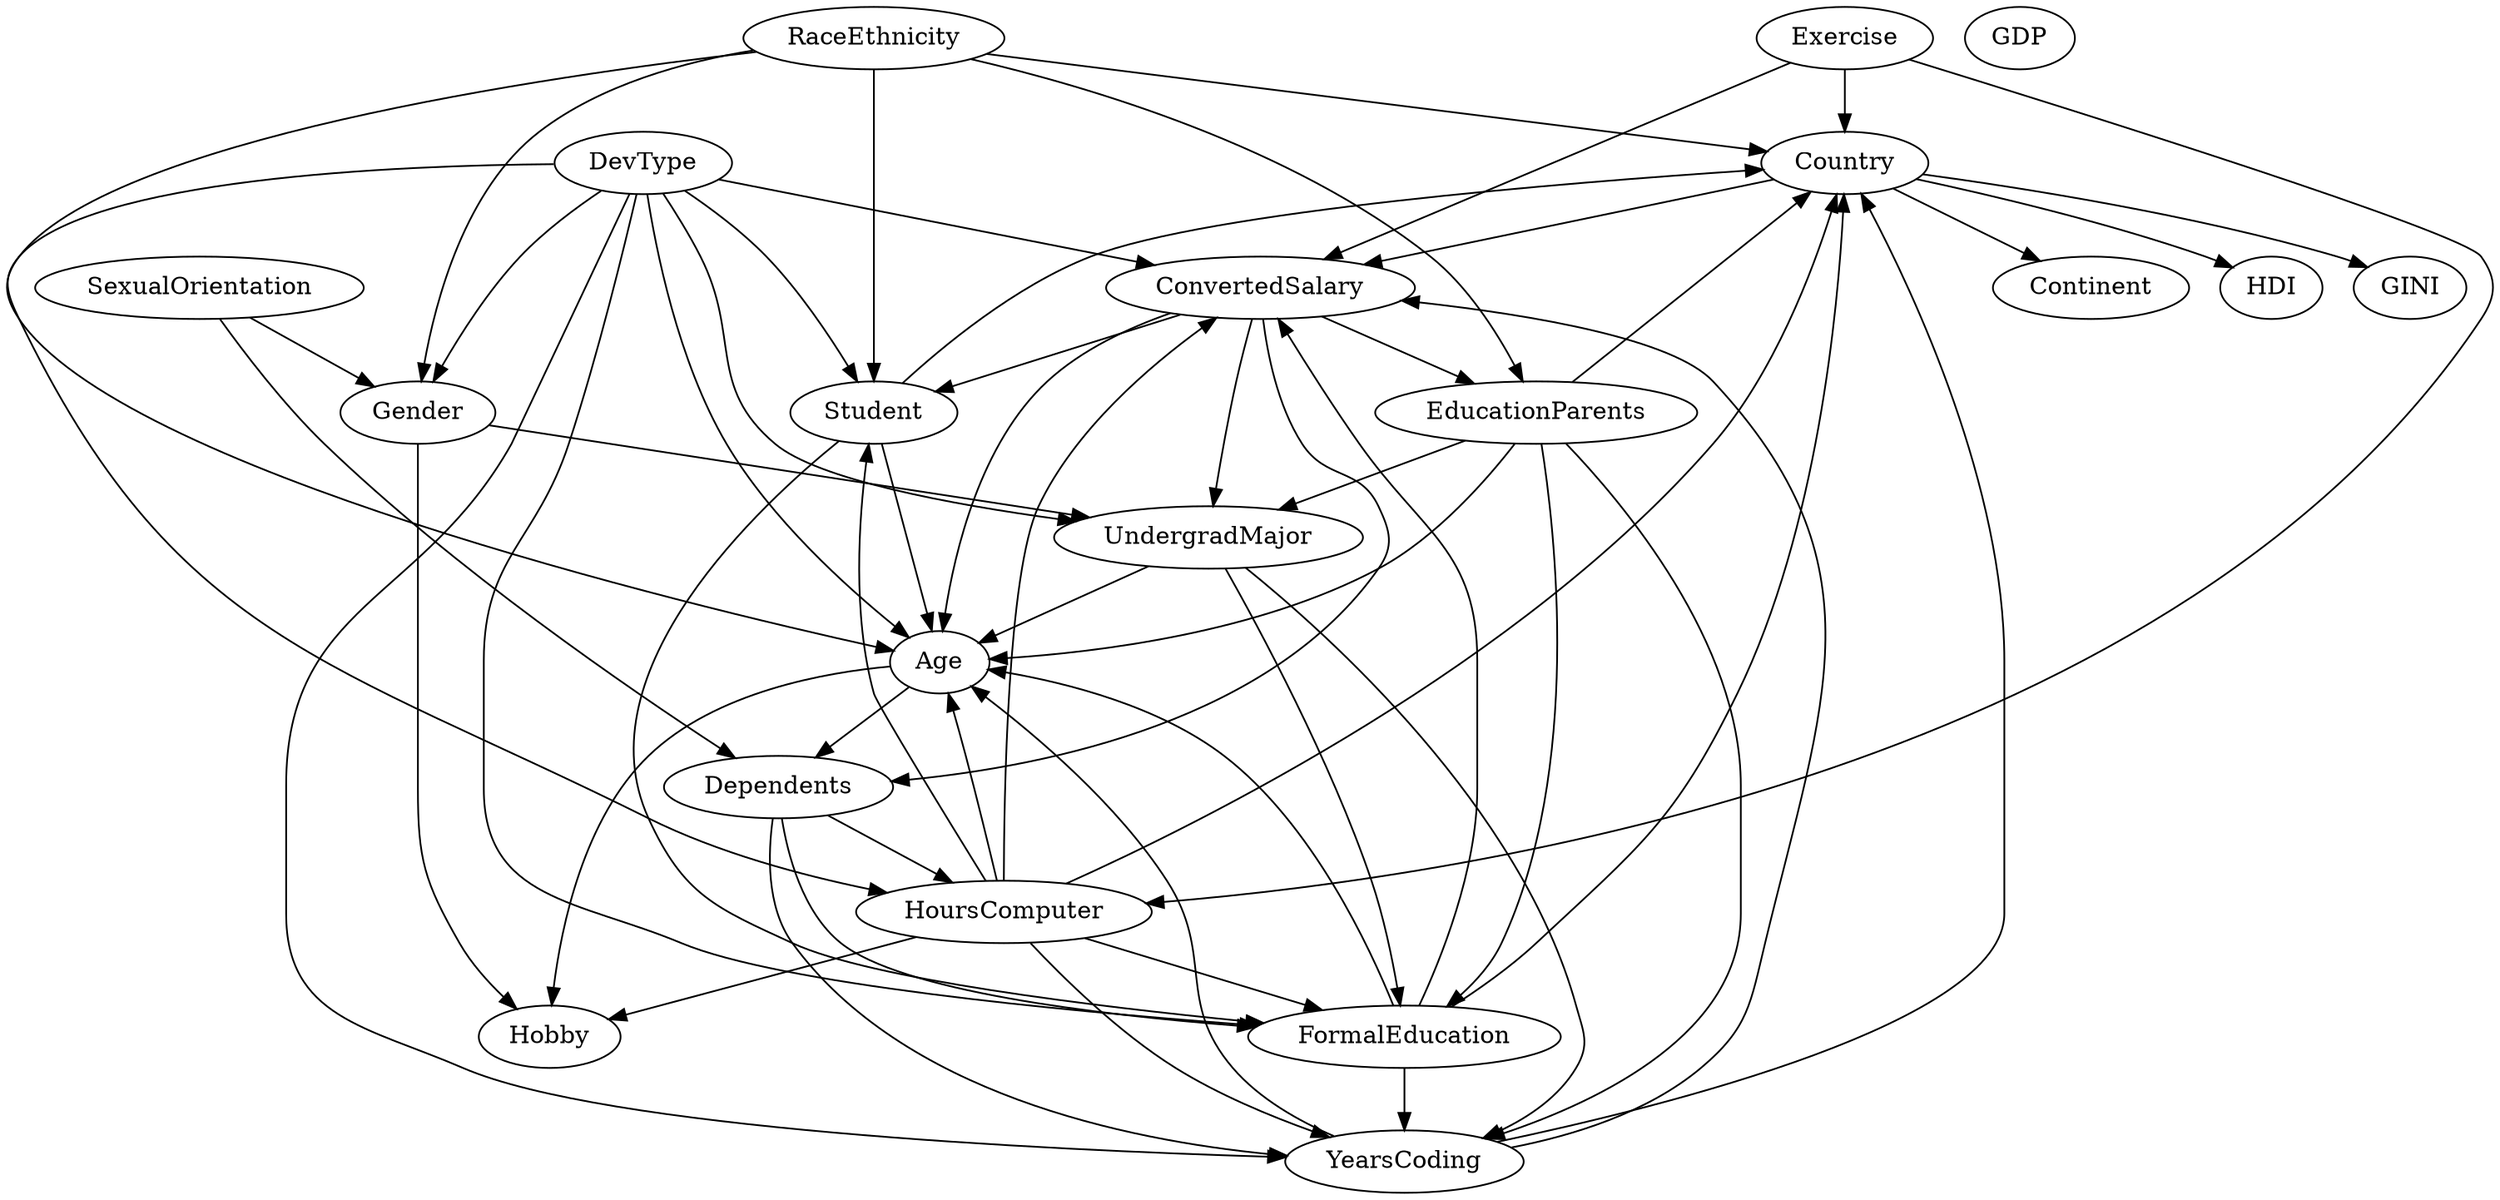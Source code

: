 strict digraph "" {
	graph [bb="0,0,0,0"];
	node [label="\N"];
	Country -> Continent;
	Country -> ConvertedSalary;
	Country -> HDI;
	Country -> GINI;
	Student -> Country;
	Student -> FormalEducation;
	Student -> Age;
	FormalEducation -> Country;
	FormalEducation -> YearsCoding;
	FormalEducation -> Age;
	FormalEducation -> ConvertedSalary;
	UndergradMajor -> FormalEducation;
	UndergradMajor -> YearsCoding;
	UndergradMajor -> Age;
	DevType -> Student;
	DevType -> FormalEducation;
	DevType -> UndergradMajor;
	DevType -> YearsCoding;
	DevType -> HoursComputer;
	DevType -> Gender;
	DevType -> Age;
	DevType -> ConvertedSalary;
	YearsCoding -> Country;
	YearsCoding -> Age;
	YearsCoding -> ConvertedSalary;
	HoursComputer -> Hobby;
	HoursComputer -> Country;
	HoursComputer -> Student;
	HoursComputer -> FormalEducation;
	HoursComputer -> YearsCoding;
	HoursComputer -> Age;
	HoursComputer -> ConvertedSalary;
	Exercise -> Country;
	Exercise -> HoursComputer;
	Exercise -> ConvertedSalary;
	Gender -> Hobby;
	Gender -> UndergradMajor;
	SexualOrientation -> Gender;
	SexualOrientation -> Dependents;
	EducationParents -> Country;
	EducationParents -> FormalEducation;
	EducationParents -> UndergradMajor;
	EducationParents -> YearsCoding;
	EducationParents -> Age;
	RaceEthnicity -> Country;
	RaceEthnicity -> Student;
	RaceEthnicity -> Gender;
	RaceEthnicity -> EducationParents;
	RaceEthnicity -> Age;
	Dependents -> FormalEducation;
	Dependents -> YearsCoding;
	Dependents -> HoursComputer;
	Age -> Hobby;
	Age -> Dependents;
	ConvertedSalary -> Student;
	ConvertedSalary -> UndergradMajor;
	ConvertedSalary -> EducationParents;
	ConvertedSalary -> Dependents;
	ConvertedSalary -> Age;
	GDP;
}
